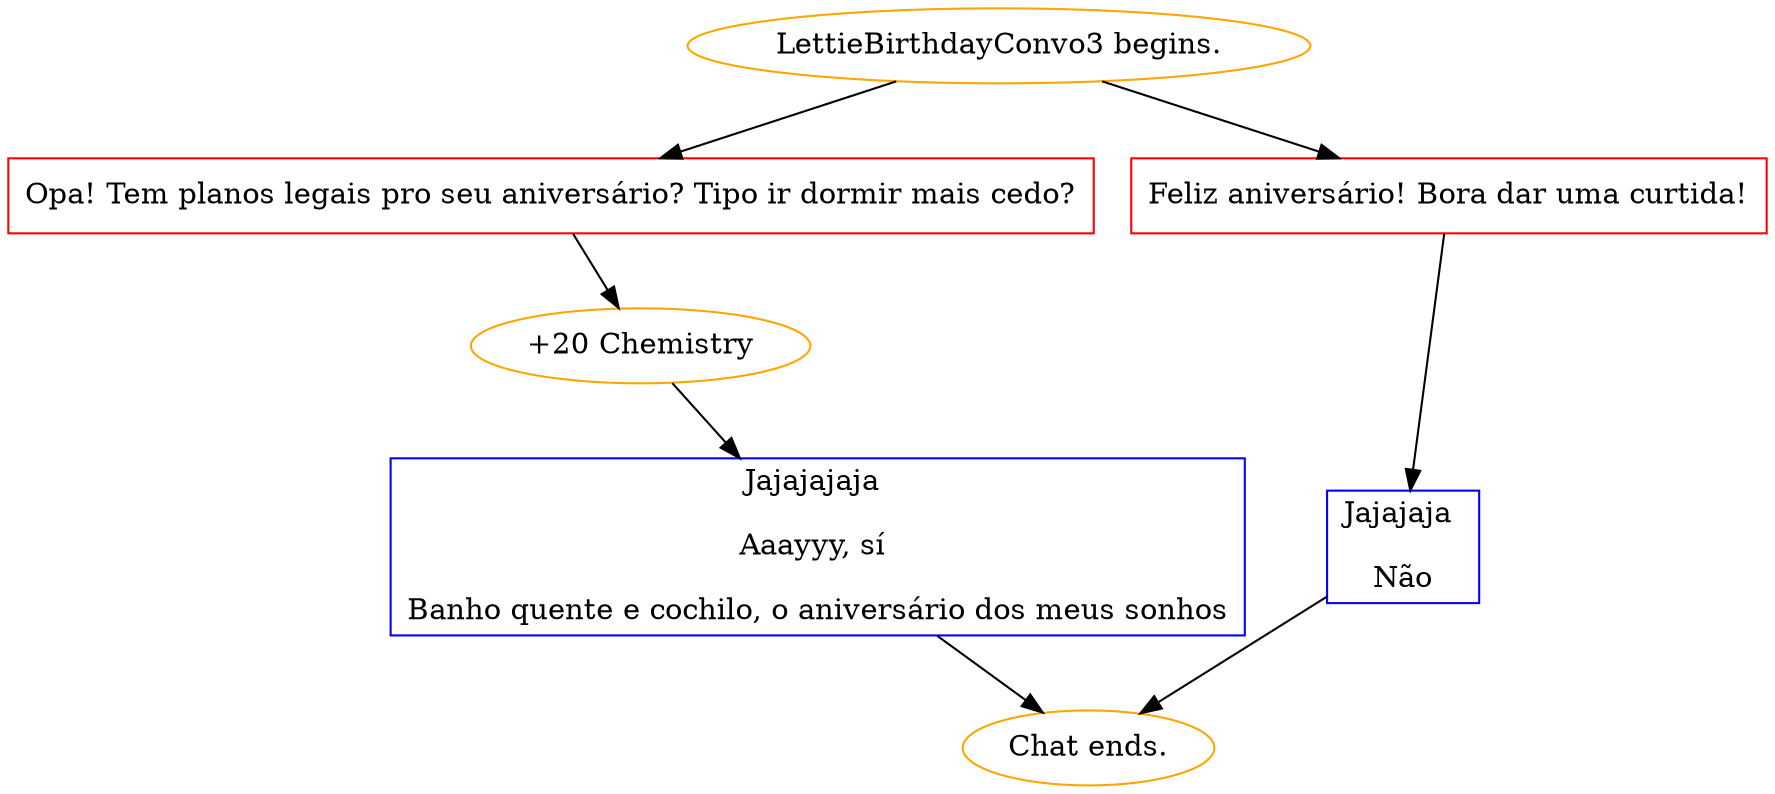 digraph {
	"LettieBirthdayConvo3 begins." [color=orange];
		"LettieBirthdayConvo3 begins." -> j3690790395;
		"LettieBirthdayConvo3 begins." -> j387186732;
	j3690790395 [label="Opa! Tem planos legais pro seu aniversário? Tipo ir dormir mais cedo?",shape=box,color=red];
		j3690790395 -> j343303924;
	j387186732 [label="Feliz aniversário! Bora dar uma curtida!",shape=box,color=red];
		j387186732 -> j2487277247;
	j343303924 [label="+20 Chemistry",color=orange];
		j343303924 -> j3560410085;
	j2487277247 [label="Jajajaja 
Não",shape=box,color=blue];
		j2487277247 -> "Chat ends.";
	j3560410085 [label="Jajajajaja 
Aaayyy, sí 
Banho quente e cochilo, o aniversário dos meus sonhos",shape=box,color=blue];
		j3560410085 -> "Chat ends.";
	"Chat ends." [color=orange];
}
